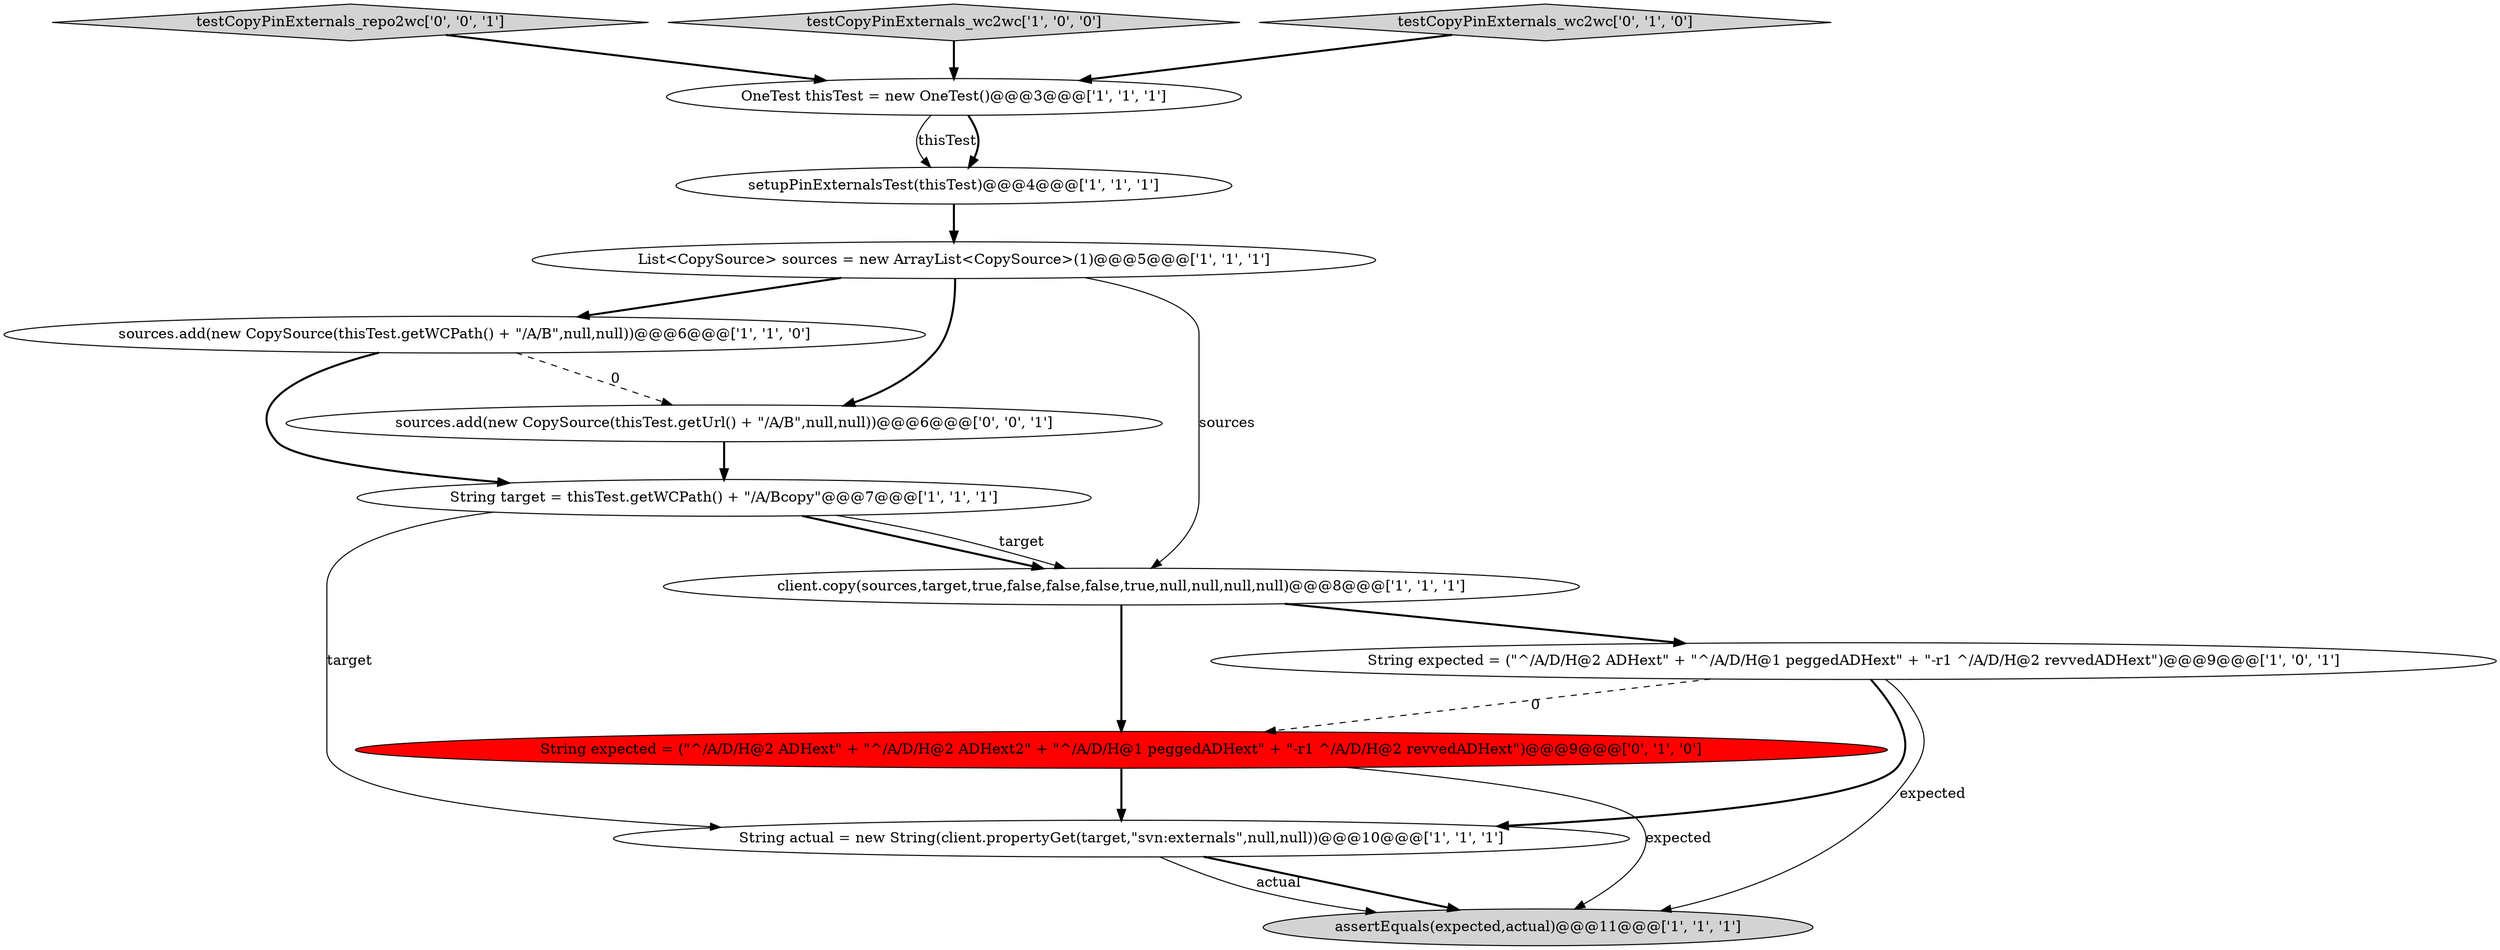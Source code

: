 digraph {
6 [style = filled, label = "OneTest thisTest = new OneTest()@@@3@@@['1', '1', '1']", fillcolor = white, shape = ellipse image = "AAA0AAABBB1BBB"];
10 [style = filled, label = "String expected = (\"^/A/D/H@2 ADHext\" + \"^/A/D/H@2 ADHext2\" + \"^/A/D/H@1 peggedADHext\" + \"-r1 ^/A/D/H@2 revvedADHext\")@@@9@@@['0', '1', '0']", fillcolor = red, shape = ellipse image = "AAA1AAABBB2BBB"];
1 [style = filled, label = "client.copy(sources,target,true,false,false,false,true,null,null,null,null)@@@8@@@['1', '1', '1']", fillcolor = white, shape = ellipse image = "AAA0AAABBB1BBB"];
4 [style = filled, label = "List<CopySource> sources = new ArrayList<CopySource>(1)@@@5@@@['1', '1', '1']", fillcolor = white, shape = ellipse image = "AAA0AAABBB1BBB"];
7 [style = filled, label = "String expected = (\"^/A/D/H@2 ADHext\" + \"^/A/D/H@1 peggedADHext\" + \"-r1 ^/A/D/H@2 revvedADHext\")@@@9@@@['1', '0', '1']", fillcolor = white, shape = ellipse image = "AAA0AAABBB1BBB"];
9 [style = filled, label = "setupPinExternalsTest(thisTest)@@@4@@@['1', '1', '1']", fillcolor = white, shape = ellipse image = "AAA0AAABBB1BBB"];
2 [style = filled, label = "String target = thisTest.getWCPath() + \"/A/Bcopy\"@@@7@@@['1', '1', '1']", fillcolor = white, shape = ellipse image = "AAA0AAABBB1BBB"];
5 [style = filled, label = "String actual = new String(client.propertyGet(target,\"svn:externals\",null,null))@@@10@@@['1', '1', '1']", fillcolor = white, shape = ellipse image = "AAA0AAABBB1BBB"];
12 [style = filled, label = "testCopyPinExternals_repo2wc['0', '0', '1']", fillcolor = lightgray, shape = diamond image = "AAA0AAABBB3BBB"];
13 [style = filled, label = "sources.add(new CopySource(thisTest.getUrl() + \"/A/B\",null,null))@@@6@@@['0', '0', '1']", fillcolor = white, shape = ellipse image = "AAA0AAABBB3BBB"];
8 [style = filled, label = "testCopyPinExternals_wc2wc['1', '0', '0']", fillcolor = lightgray, shape = diamond image = "AAA0AAABBB1BBB"];
0 [style = filled, label = "assertEquals(expected,actual)@@@11@@@['1', '1', '1']", fillcolor = lightgray, shape = ellipse image = "AAA0AAABBB1BBB"];
11 [style = filled, label = "testCopyPinExternals_wc2wc['0', '1', '0']", fillcolor = lightgray, shape = diamond image = "AAA0AAABBB2BBB"];
3 [style = filled, label = "sources.add(new CopySource(thisTest.getWCPath() + \"/A/B\",null,null))@@@6@@@['1', '1', '0']", fillcolor = white, shape = ellipse image = "AAA0AAABBB1BBB"];
4->3 [style = bold, label=""];
6->9 [style = solid, label="thisTest"];
2->1 [style = bold, label=""];
9->4 [style = bold, label=""];
11->6 [style = bold, label=""];
4->13 [style = bold, label=""];
8->6 [style = bold, label=""];
3->13 [style = dashed, label="0"];
12->6 [style = bold, label=""];
1->7 [style = bold, label=""];
7->0 [style = solid, label="expected"];
4->1 [style = solid, label="sources"];
7->5 [style = bold, label=""];
10->5 [style = bold, label=""];
3->2 [style = bold, label=""];
5->0 [style = bold, label=""];
2->5 [style = solid, label="target"];
7->10 [style = dashed, label="0"];
10->0 [style = solid, label="expected"];
5->0 [style = solid, label="actual"];
6->9 [style = bold, label=""];
1->10 [style = bold, label=""];
2->1 [style = solid, label="target"];
13->2 [style = bold, label=""];
}
